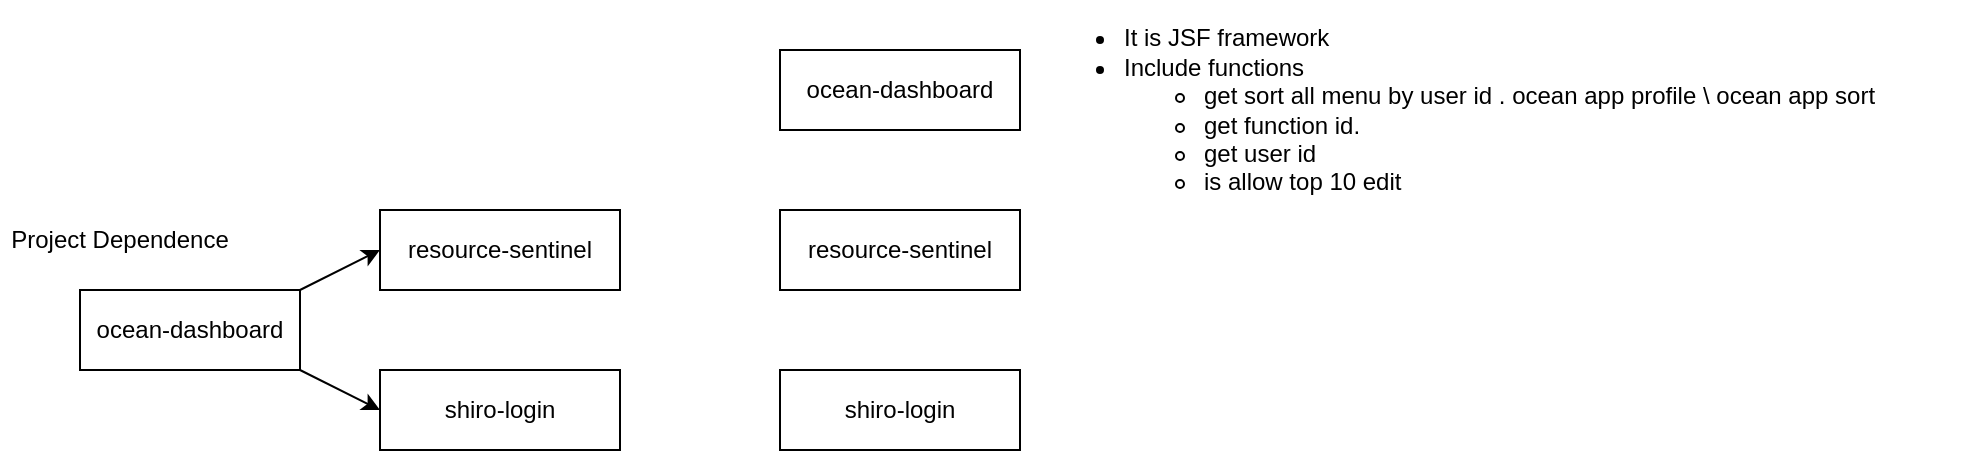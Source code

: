 <mxfile version="21.3.6" type="github">
  <diagram name="第 1 页" id="ZhuZIONUZtwT35FrMZi9">
    <mxGraphModel dx="1194" dy="601" grid="1" gridSize="10" guides="1" tooltips="1" connect="1" arrows="1" fold="1" page="1" pageScale="1" pageWidth="3300" pageHeight="4681" math="0" shadow="0">
      <root>
        <mxCell id="0" />
        <mxCell id="1" parent="0" />
        <mxCell id="JLJj6rmPOWrzHyYav7SM-1" value="ocean-dashboard" style="rounded=0;whiteSpace=wrap;html=1;" vertex="1" parent="1">
          <mxGeometry x="170" y="320" width="110" height="40" as="geometry" />
        </mxCell>
        <mxCell id="JLJj6rmPOWrzHyYav7SM-8" value="Project Dependence" style="text;html=1;strokeColor=none;fillColor=none;align=center;verticalAlign=middle;whiteSpace=wrap;rounded=0;" vertex="1" parent="1">
          <mxGeometry x="130" y="280" width="120" height="30" as="geometry" />
        </mxCell>
        <mxCell id="JLJj6rmPOWrzHyYav7SM-10" value="" style="endArrow=classic;html=1;rounded=0;exitX=1;exitY=0;exitDx=0;exitDy=0;entryX=0;entryY=0.5;entryDx=0;entryDy=0;" edge="1" parent="1" source="JLJj6rmPOWrzHyYav7SM-1" target="JLJj6rmPOWrzHyYav7SM-12">
          <mxGeometry width="50" height="50" relative="1" as="geometry">
            <mxPoint x="310" y="290" as="sourcePoint" />
            <mxPoint x="320" y="280" as="targetPoint" />
          </mxGeometry>
        </mxCell>
        <mxCell id="JLJj6rmPOWrzHyYav7SM-11" value="" style="endArrow=classic;html=1;rounded=0;exitX=1;exitY=1;exitDx=0;exitDy=0;entryX=0;entryY=0.5;entryDx=0;entryDy=0;" edge="1" parent="1" source="JLJj6rmPOWrzHyYav7SM-1" target="JLJj6rmPOWrzHyYav7SM-13">
          <mxGeometry width="50" height="50" relative="1" as="geometry">
            <mxPoint x="290" y="360" as="sourcePoint" />
            <mxPoint x="320" y="400" as="targetPoint" />
          </mxGeometry>
        </mxCell>
        <mxCell id="JLJj6rmPOWrzHyYav7SM-12" value="resource-sentinel" style="rounded=0;whiteSpace=wrap;html=1;" vertex="1" parent="1">
          <mxGeometry x="320" y="280" width="120" height="40" as="geometry" />
        </mxCell>
        <mxCell id="JLJj6rmPOWrzHyYav7SM-13" value="shiro-login" style="rounded=0;whiteSpace=wrap;html=1;" vertex="1" parent="1">
          <mxGeometry x="320" y="360" width="120" height="40" as="geometry" />
        </mxCell>
        <mxCell id="JLJj6rmPOWrzHyYav7SM-15" value="ocean-dashboard" style="rounded=0;whiteSpace=wrap;html=1;" vertex="1" parent="1">
          <mxGeometry x="520" y="200" width="120" height="40" as="geometry" />
        </mxCell>
        <mxCell id="JLJj6rmPOWrzHyYav7SM-16" value="resource-sentinel" style="rounded=0;whiteSpace=wrap;html=1;" vertex="1" parent="1">
          <mxGeometry x="520" y="280" width="120" height="40" as="geometry" />
        </mxCell>
        <mxCell id="JLJj6rmPOWrzHyYav7SM-17" value="shiro-login" style="rounded=0;whiteSpace=wrap;html=1;" vertex="1" parent="1">
          <mxGeometry x="520" y="360" width="120" height="40" as="geometry" />
        </mxCell>
        <mxCell id="JLJj6rmPOWrzHyYav7SM-18" value="&lt;ul&gt;&lt;li&gt;It is JSF framework&lt;/li&gt;&lt;li&gt;Include functions&lt;/li&gt;&lt;ul&gt;&lt;li&gt;get sort all menu by user id . ocean app profile \ ocean app sort&lt;/li&gt;&lt;li&gt;get function id.&lt;/li&gt;&lt;li&gt;get user id&lt;/li&gt;&lt;li&gt;is allow top 10 edit&lt;/li&gt;&lt;/ul&gt;&lt;/ul&gt;" style="text;html=1;strokeColor=none;fillColor=none;align=left;verticalAlign=middle;whiteSpace=wrap;rounded=0;" vertex="1" parent="1">
          <mxGeometry x="650" y="190" width="460" height="80" as="geometry" />
        </mxCell>
      </root>
    </mxGraphModel>
  </diagram>
</mxfile>
